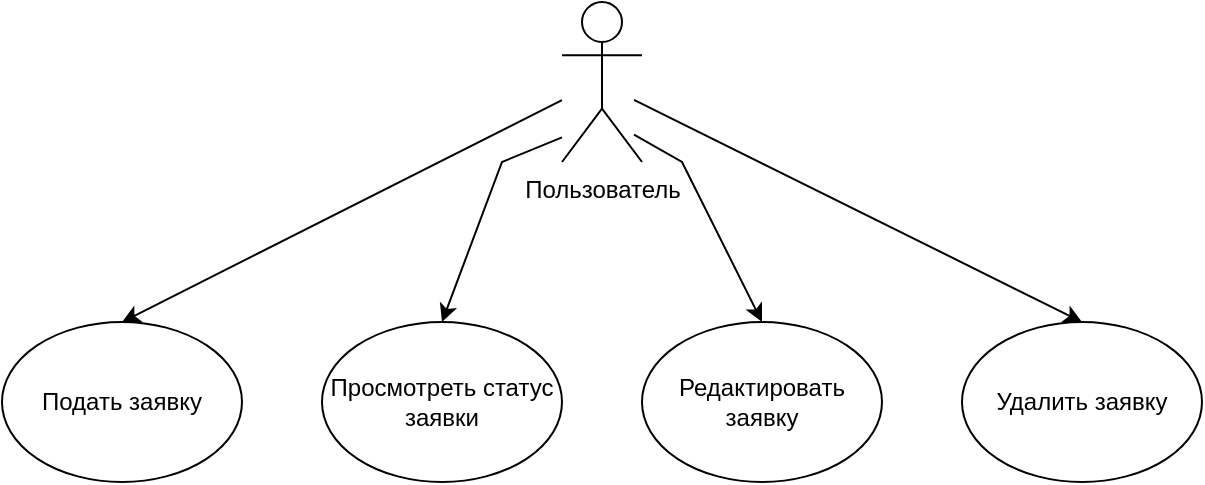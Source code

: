 <mxfile version="26.2.14">
  <diagram name="Страница — 1" id="Sp57LReOadlZPHStuh5D">
    <mxGraphModel dx="1181" dy="630" grid="1" gridSize="10" guides="1" tooltips="1" connect="1" arrows="1" fold="1" page="1" pageScale="1" pageWidth="827" pageHeight="1169" math="0" shadow="0">
      <root>
        <mxCell id="0" />
        <mxCell id="1" parent="0" />
        <mxCell id="DZ_fchZFJKnxGQ2MUEIr-2" value="Подать заявку" style="ellipse;whiteSpace=wrap;html=1;labelBackgroundColor=none;shadow=0;" vertex="1" parent="1">
          <mxGeometry x="120" y="440" width="120" height="80" as="geometry" />
        </mxCell>
        <mxCell id="DZ_fchZFJKnxGQ2MUEIr-13" style="edgeStyle=none;rounded=0;orthogonalLoop=1;jettySize=auto;html=1;entryX=0.5;entryY=0;entryDx=0;entryDy=0;" edge="1" parent="1" target="DZ_fchZFJKnxGQ2MUEIr-2">
          <mxGeometry relative="1" as="geometry">
            <mxPoint x="400" y="329.076" as="sourcePoint" />
          </mxGeometry>
        </mxCell>
        <mxCell id="DZ_fchZFJKnxGQ2MUEIr-15" value="" style="edgeStyle=none;rounded=0;orthogonalLoop=1;jettySize=auto;html=1;" edge="1" parent="1" target="DZ_fchZFJKnxGQ2MUEIr-4">
          <mxGeometry relative="1" as="geometry">
            <mxPoint x="436" y="346.341" as="sourcePoint" />
            <Array as="points">
              <mxPoint x="460" y="360" />
              <mxPoint x="500" y="440" />
            </Array>
          </mxGeometry>
        </mxCell>
        <mxCell id="DZ_fchZFJKnxGQ2MUEIr-17" value="" style="edgeStyle=none;rounded=0;orthogonalLoop=1;jettySize=auto;html=1;entryX=0.5;entryY=0;entryDx=0;entryDy=0;" edge="1" parent="1" target="DZ_fchZFJKnxGQ2MUEIr-3">
          <mxGeometry relative="1" as="geometry">
            <mxPoint x="400" y="347.692" as="sourcePoint" />
            <Array as="points">
              <mxPoint x="370" y="360" />
            </Array>
          </mxGeometry>
        </mxCell>
        <mxCell id="DZ_fchZFJKnxGQ2MUEIr-20" style="edgeStyle=none;rounded=0;orthogonalLoop=1;jettySize=auto;html=1;entryX=0.5;entryY=0;entryDx=0;entryDy=0;" edge="1" parent="1" target="DZ_fchZFJKnxGQ2MUEIr-5">
          <mxGeometry relative="1" as="geometry">
            <mxPoint x="436" y="328.926" as="sourcePoint" />
          </mxGeometry>
        </mxCell>
        <mxCell id="DZ_fchZFJKnxGQ2MUEIr-3" value="Просмотреть статус заявки" style="ellipse;whiteSpace=wrap;html=1;" vertex="1" parent="1">
          <mxGeometry x="280" y="440" width="120" height="80" as="geometry" />
        </mxCell>
        <mxCell id="DZ_fchZFJKnxGQ2MUEIr-4" value="Редактировать заявку" style="ellipse;whiteSpace=wrap;html=1;" vertex="1" parent="1">
          <mxGeometry x="440" y="440" width="120" height="80" as="geometry" />
        </mxCell>
        <mxCell id="DZ_fchZFJKnxGQ2MUEIr-5" value="Удалить заявку" style="ellipse;whiteSpace=wrap;html=1;" vertex="1" parent="1">
          <mxGeometry x="600" y="440" width="120" height="80" as="geometry" />
        </mxCell>
        <mxCell id="DZ_fchZFJKnxGQ2MUEIr-21" value="Пользователь" style="shape=umlActor;verticalLabelPosition=bottom;verticalAlign=top;html=1;outlineConnect=0;" vertex="1" parent="1">
          <mxGeometry x="400" y="280" width="40" height="80" as="geometry" />
        </mxCell>
      </root>
    </mxGraphModel>
  </diagram>
</mxfile>
